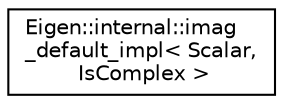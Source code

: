 digraph "Graphical Class Hierarchy"
{
  edge [fontname="Helvetica",fontsize="10",labelfontname="Helvetica",labelfontsize="10"];
  node [fontname="Helvetica",fontsize="10",shape=record];
  rankdir="LR";
  Node1 [label="Eigen::internal::imag\l_default_impl\< Scalar,\l IsComplex \>",height=0.2,width=0.4,color="black", fillcolor="white", style="filled",URL="$struct_eigen_1_1internal_1_1imag__default__impl.html"];
}
